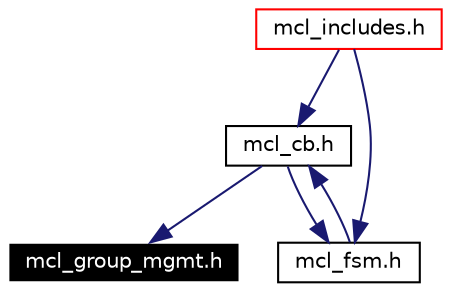 digraph G
{
  edge [fontname="Helvetica",fontsize=10,labelfontname="Helvetica",labelfontsize=10];
  node [fontname="Helvetica",fontsize=10,shape=record];
  Node1104 [label="mcl_group_mgmt.h",height=0.2,width=0.4,color="white", fillcolor="black", style="filled" fontcolor="white"];
  Node1105 -> Node1104 [color="midnightblue",fontsize=10,style="solid",fontname="Helvetica"];
  Node1105 [label="mcl_cb.h",height=0.2,width=0.4,color="black",URL="$mcl__cb_8h.html"];
  Node1106 -> Node1105 [color="midnightblue",fontsize=10,style="solid",fontname="Helvetica"];
  Node1106 [label="mcl_includes.h",height=0.2,width=0.4,color="red",URL="$mcl__includes_8h.html"];
  Node1132 -> Node1105 [color="midnightblue",fontsize=10,style="solid",fontname="Helvetica"];
  Node1132 [label="mcl_fsm.h",height=0.2,width=0.4,color="black",URL="$mcl__fsm_8h.html"];
  Node1105 -> Node1132 [color="midnightblue",fontsize=10,style="solid",fontname="Helvetica"];
  Node1106 -> Node1132 [color="midnightblue",fontsize=10,style="solid",fontname="Helvetica"];
}
